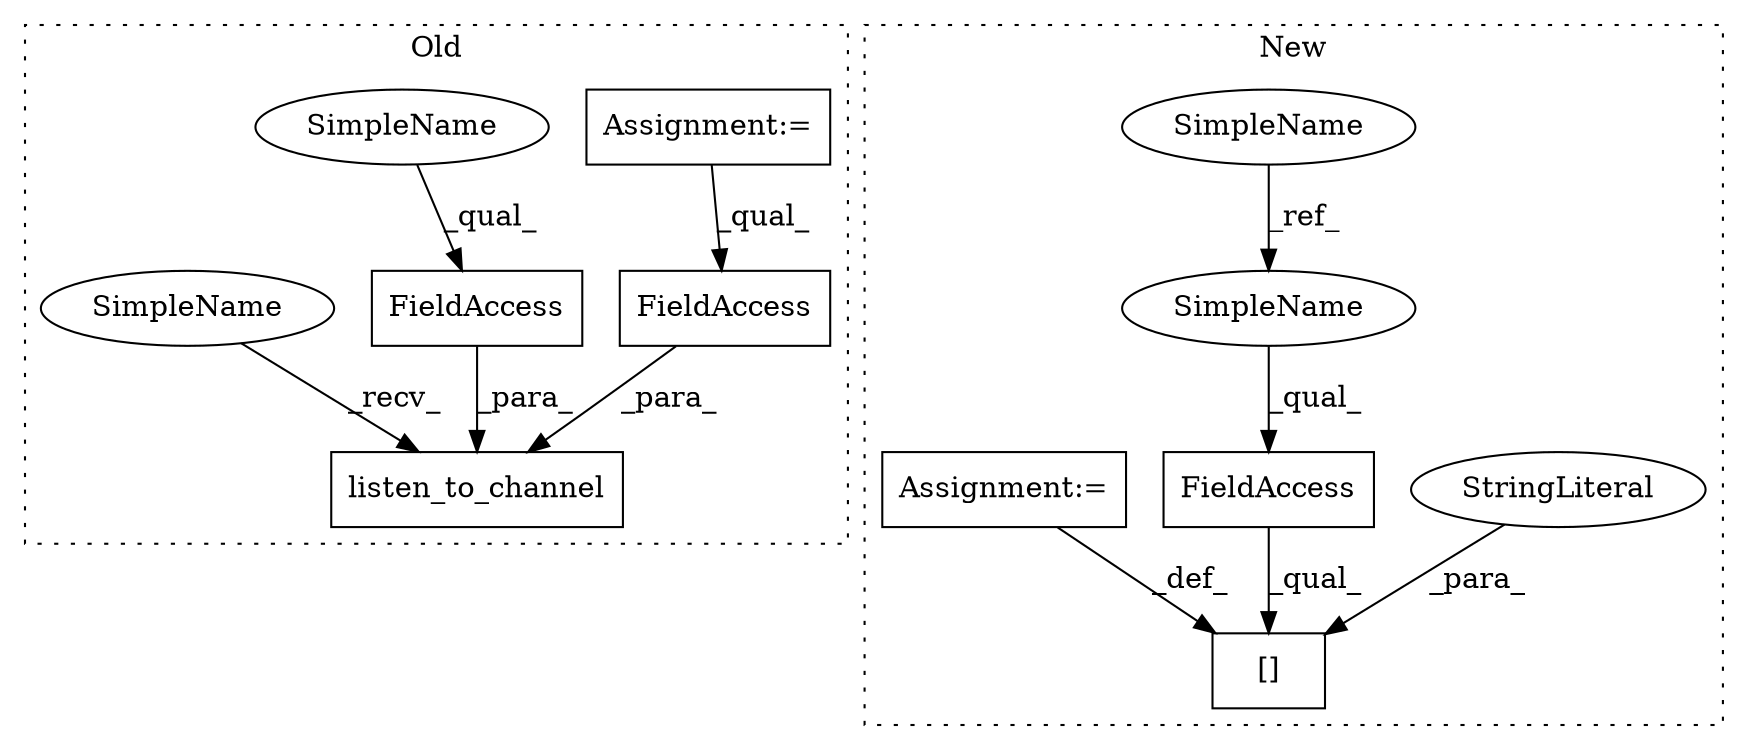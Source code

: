 digraph G {
subgraph cluster0 {
1 [label="listen_to_channel" a="32" s="408,460" l="18,1" shape="box"];
4 [label="FieldAccess" a="22" s="445" l="15" shape="box"];
7 [label="FieldAccess" a="22" s="426" l="18" shape="box"];
8 [label="Assignment:=" a="7" s="278" l="8" shape="box"];
11 [label="SimpleName" a="42" s="445" l="4" shape="ellipse"];
12 [label="SimpleName" a="42" s="403" l="4" shape="ellipse"];
label = "Old";
style="dotted";
}
subgraph cluster1 {
2 [label="[]" a="2" s="467,510" l="15,1" shape="box"];
3 [label="StringLiteral" a="45" s="482" l="28" shape="ellipse"];
5 [label="FieldAccess" a="22" s="467" l="14" shape="box"];
6 [label="SimpleName" a="42" s="368" l="4" shape="ellipse"];
9 [label="Assignment:=" a="7" s="511" l="1" shape="box"];
10 [label="SimpleName" a="42" s="467" l="4" shape="ellipse"];
label = "New";
style="dotted";
}
3 -> 2 [label="_para_"];
4 -> 1 [label="_para_"];
5 -> 2 [label="_qual_"];
6 -> 10 [label="_ref_"];
7 -> 1 [label="_para_"];
8 -> 7 [label="_qual_"];
9 -> 2 [label="_def_"];
10 -> 5 [label="_qual_"];
11 -> 4 [label="_qual_"];
12 -> 1 [label="_recv_"];
}